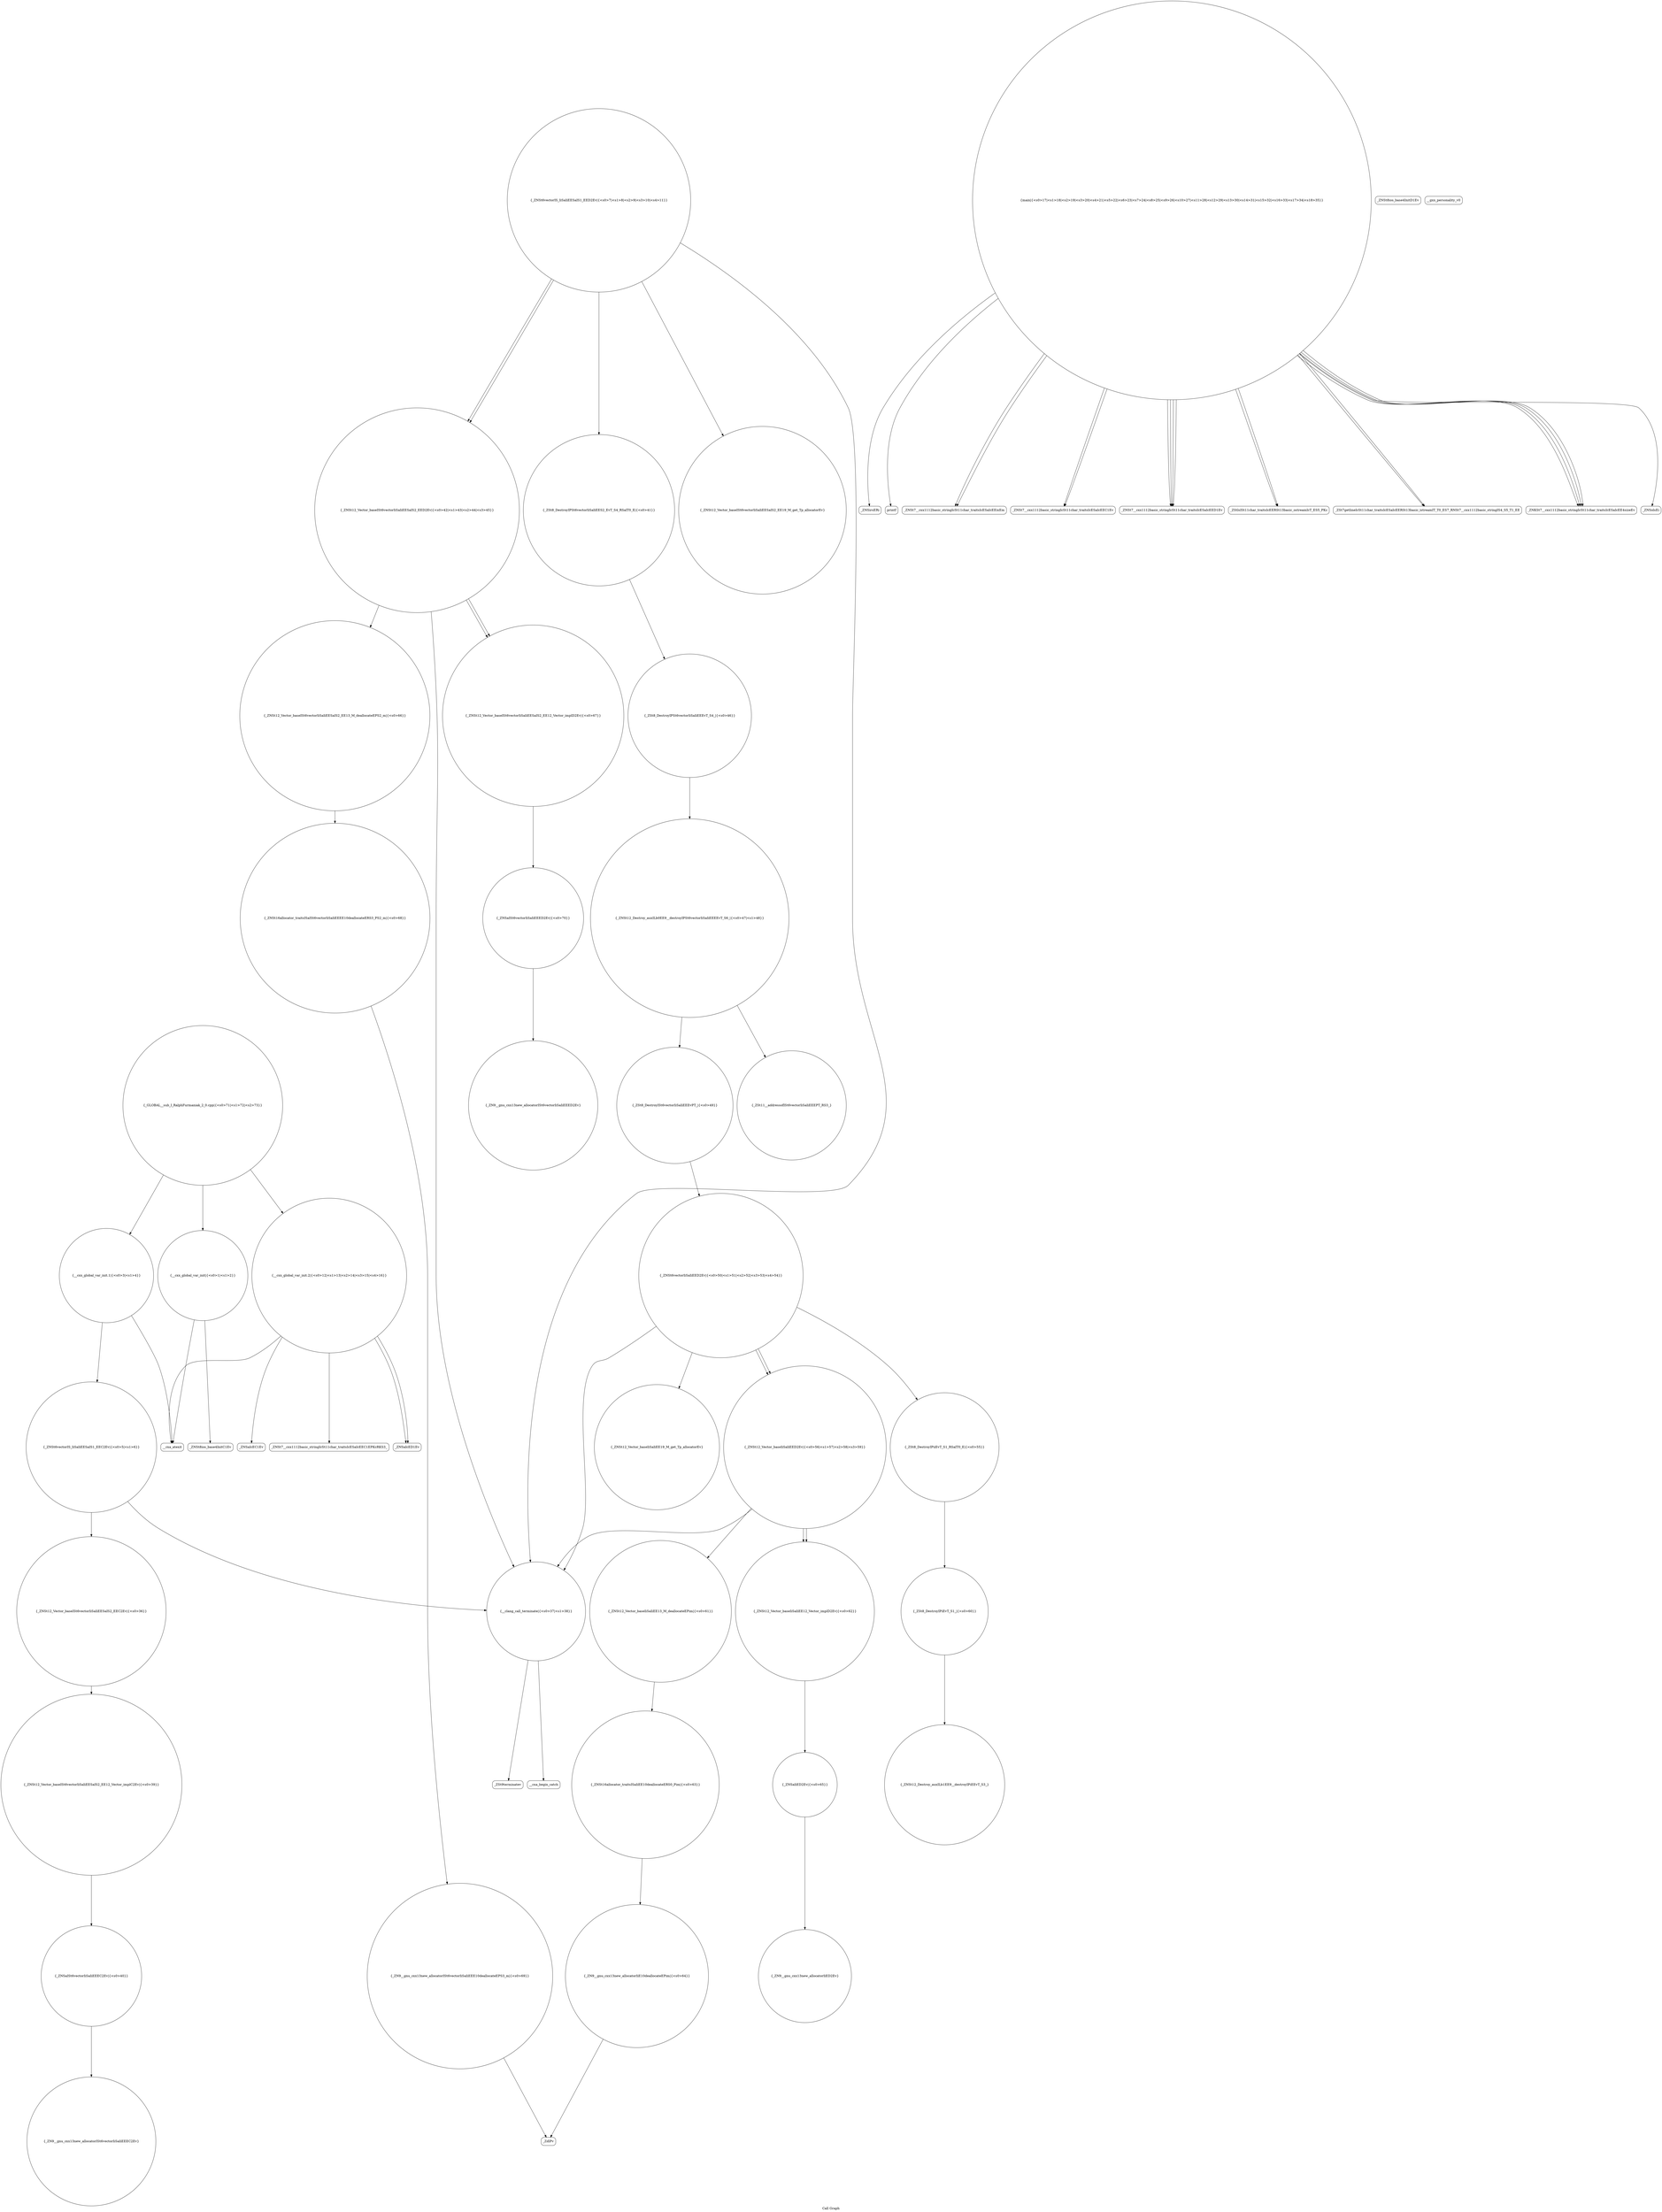 digraph "Call Graph" {
	label="Call Graph";

	Node0x55baad17bc50 [shape=record,shape=circle,label="{__cxx_global_var_init|{<s0>1|<s1>2}}"];
	Node0x55baad17bc50:s0 -> Node0x55baad17bcd0[color=black];
	Node0x55baad17bc50:s1 -> Node0x55baad243240[color=black];
	Node0x55baad244740 [shape=record,shape=circle,label="{_ZN9__gnu_cxx13new_allocatorIiE10deallocateEPim|{<s0>64}}"];
	Node0x55baad244740:s0 -> Node0x55baad2447c0[color=black];
	Node0x55baad243440 [shape=record,shape=circle,label="{__cxx_global_var_init.2|{<s0>12|<s1>13|<s2>14|<s3>15|<s4>16}}"];
	Node0x55baad243440:s0 -> Node0x55baad2434c0[color=black];
	Node0x55baad243440:s1 -> Node0x55baad243540[color=black];
	Node0x55baad243440:s2 -> Node0x55baad243640[color=black];
	Node0x55baad243440:s3 -> Node0x55baad243240[color=black];
	Node0x55baad243440:s4 -> Node0x55baad243640[color=black];
	Node0x55baad245ae0 [shape=record,shape=circle,label="{_ZN9__gnu_cxx13new_allocatorISt6vectorIiSaIiEEE10deallocateEPS3_m|{<s0>69}}"];
	Node0x55baad245ae0:s0 -> Node0x55baad2447c0[color=black];
	Node0x55baad2437c0 [shape=record,shape=Mrecord,label="{_ZNSirsERi}"];
	Node0x55baad243b40 [shape=record,shape=Mrecord,label="{printf}"];
	Node0x55baad243ec0 [shape=record,shape=circle,label="{_ZN9__gnu_cxx13new_allocatorISt6vectorIiSaIiEEEC2Ev}"];
	Node0x55baad244240 [shape=record,shape=circle,label="{_ZSt11__addressofISt6vectorIiSaIiEEEPT_RS3_}"];
	Node0x55baad2445c0 [shape=record,shape=circle,label="{_ZNSt12_Vector_baseIiSaIiEE13_M_deallocateEPim|{<s0>61}}"];
	Node0x55baad2445c0:s0 -> Node0x55baad2446c0[color=black];
	Node0x55baad2432c0 [shape=record,shape=circle,label="{__cxx_global_var_init.1|{<s0>3|<s1>4}}"];
	Node0x55baad2432c0:s0 -> Node0x55baad243340[color=black];
	Node0x55baad2432c0:s1 -> Node0x55baad243240[color=black];
	Node0x55baad245960 [shape=record,shape=circle,label="{_ZNSt12_Vector_baseISt6vectorIiSaIiEESaIS2_EE13_M_deallocateEPS2_m|{<s0>66}}"];
	Node0x55baad245960:s0 -> Node0x55baad245a60[color=black];
	Node0x55baad243640 [shape=record,shape=Mrecord,label="{_ZNSaIcED1Ev}"];
	Node0x55baad2439c0 [shape=record,shape=Mrecord,label="{_ZNSt7__cxx1112basic_stringIcSt11char_traitsIcESaIcEEixEm}"];
	Node0x55baad243d40 [shape=record,shape=Mrecord,label="{_ZSt9terminatev}"];
	Node0x55baad2440c0 [shape=record,shape=circle,label="{_ZSt8_DestroyIPSt6vectorIiSaIiEEEvT_S4_|{<s0>46}}"];
	Node0x55baad2440c0:s0 -> Node0x55baad244140[color=black];
	Node0x55baad244440 [shape=record,shape=circle,label="{_ZNSt12_Vector_baseIiSaIiEED2Ev|{<s0>56|<s1>57|<s2>58|<s3>59}}"];
	Node0x55baad244440:s0 -> Node0x55baad2445c0[color=black];
	Node0x55baad244440:s1 -> Node0x55baad244640[color=black];
	Node0x55baad244440:s2 -> Node0x55baad244640[color=black];
	Node0x55baad244440:s3 -> Node0x55baad243c40[color=black];
	Node0x55baad17bcd0 [shape=record,shape=Mrecord,label="{_ZNSt8ios_base4InitC1Ev}"];
	Node0x55baad2447c0 [shape=record,shape=Mrecord,label="{_ZdlPv}"];
	Node0x55baad2434c0 [shape=record,shape=Mrecord,label="{_ZNSaIcEC1Ev}"];
	Node0x55baad245b60 [shape=record,shape=circle,label="{_ZNSaISt6vectorIiSaIiEEED2Ev|{<s0>70}}"];
	Node0x55baad245b60:s0 -> Node0x55baad245be0[color=black];
	Node0x55baad243840 [shape=record,shape=Mrecord,label="{_ZNSt7__cxx1112basic_stringIcSt11char_traitsIcESaIcEEC1Ev}"];
	Node0x55baad243bc0 [shape=record,shape=circle,label="{_ZNSt12_Vector_baseISt6vectorIiSaIiEESaIS2_EEC2Ev|{<s0>36}}"];
	Node0x55baad243bc0:s0 -> Node0x55baad243dc0[color=black];
	Node0x55baad243f40 [shape=record,shape=circle,label="{_ZSt8_DestroyIPSt6vectorIiSaIiEES2_EvT_S4_RSaIT0_E|{<s0>41}}"];
	Node0x55baad243f40:s0 -> Node0x55baad2440c0[color=black];
	Node0x55baad2442c0 [shape=record,shape=circle,label="{_ZNSt6vectorIiSaIiEED2Ev|{<s0>50|<s1>51|<s2>52|<s3>53|<s4>54}}"];
	Node0x55baad2442c0:s0 -> Node0x55baad2443c0[color=black];
	Node0x55baad2442c0:s1 -> Node0x55baad244340[color=black];
	Node0x55baad2442c0:s2 -> Node0x55baad244440[color=black];
	Node0x55baad2442c0:s3 -> Node0x55baad244440[color=black];
	Node0x55baad2442c0:s4 -> Node0x55baad243c40[color=black];
	Node0x55baad244640 [shape=record,shape=circle,label="{_ZNSt12_Vector_baseIiSaIiEE12_Vector_implD2Ev|{<s0>62}}"];
	Node0x55baad244640:s0 -> Node0x55baad244840[color=black];
	Node0x55baad243340 [shape=record,shape=circle,label="{_ZNSt6vectorIS_IiSaIiEESaIS1_EEC2Ev|{<s0>5|<s1>6}}"];
	Node0x55baad243340:s0 -> Node0x55baad243bc0[color=black];
	Node0x55baad243340:s1 -> Node0x55baad243c40[color=black];
	Node0x55baad2459e0 [shape=record,shape=circle,label="{_ZNSt12_Vector_baseISt6vectorIiSaIiEESaIS2_EE12_Vector_implD2Ev|{<s0>67}}"];
	Node0x55baad2459e0:s0 -> Node0x55baad245b60[color=black];
	Node0x55baad2436c0 [shape=record,shape=Mrecord,label="{_ZNSt7__cxx1112basic_stringIcSt11char_traitsIcESaIcEED1Ev}"];
	Node0x55baad243a40 [shape=record,shape=Mrecord,label="{_ZStlsISt11char_traitsIcEERSt13basic_ostreamIcT_ES5_PKc}"];
	Node0x55baad243dc0 [shape=record,shape=circle,label="{_ZNSt12_Vector_baseISt6vectorIiSaIiEESaIS2_EE12_Vector_implC2Ev|{<s0>39}}"];
	Node0x55baad243dc0:s0 -> Node0x55baad243e40[color=black];
	Node0x55baad244140 [shape=record,shape=circle,label="{_ZNSt12_Destroy_auxILb0EE9__destroyIPSt6vectorIiSaIiEEEEvT_S6_|{<s0>47|<s1>48}}"];
	Node0x55baad244140:s0 -> Node0x55baad244240[color=black];
	Node0x55baad244140:s1 -> Node0x55baad2441c0[color=black];
	Node0x55baad2444c0 [shape=record,shape=circle,label="{_ZSt8_DestroyIPiEvT_S1_|{<s0>60}}"];
	Node0x55baad2444c0:s0 -> Node0x55baad244540[color=black];
	Node0x55baad2431c0 [shape=record,shape=Mrecord,label="{_ZNSt8ios_base4InitD1Ev}"];
	Node0x55baad244840 [shape=record,shape=circle,label="{_ZNSaIiED2Ev|{<s0>65}}"];
	Node0x55baad244840:s0 -> Node0x55baad2458e0[color=black];
	Node0x55baad243540 [shape=record,shape=Mrecord,label="{_ZNSt7__cxx1112basic_stringIcSt11char_traitsIcESaIcEEC1EPKcRKS3_}"];
	Node0x55baad245be0 [shape=record,shape=circle,label="{_ZN9__gnu_cxx13new_allocatorISt6vectorIiSaIiEEED2Ev}"];
	Node0x55baad2438c0 [shape=record,shape=Mrecord,label="{_ZSt7getlineIcSt11char_traitsIcESaIcEERSt13basic_istreamIT_T0_ES7_RNSt7__cxx1112basic_stringIS4_S5_T1_EE}"];
	Node0x55baad243c40 [shape=record,shape=circle,label="{__clang_call_terminate|{<s0>37|<s1>38}}"];
	Node0x55baad243c40:s0 -> Node0x55baad243cc0[color=black];
	Node0x55baad243c40:s1 -> Node0x55baad243d40[color=black];
	Node0x55baad243fc0 [shape=record,shape=circle,label="{_ZNSt12_Vector_baseISt6vectorIiSaIiEESaIS2_EE19_M_get_Tp_allocatorEv}"];
	Node0x55baad244340 [shape=record,shape=circle,label="{_ZSt8_DestroyIPiiEvT_S1_RSaIT0_E|{<s0>55}}"];
	Node0x55baad244340:s0 -> Node0x55baad2444c0[color=black];
	Node0x55baad2446c0 [shape=record,shape=circle,label="{_ZNSt16allocator_traitsISaIiEE10deallocateERS0_Pim|{<s0>63}}"];
	Node0x55baad2446c0:s0 -> Node0x55baad244740[color=black];
	Node0x55baad2433c0 [shape=record,shape=circle,label="{_ZNSt6vectorIS_IiSaIiEESaIS1_EED2Ev|{<s0>7|<s1>8|<s2>9|<s3>10|<s4>11}}"];
	Node0x55baad2433c0:s0 -> Node0x55baad243fc0[color=black];
	Node0x55baad2433c0:s1 -> Node0x55baad243f40[color=black];
	Node0x55baad2433c0:s2 -> Node0x55baad244040[color=black];
	Node0x55baad2433c0:s3 -> Node0x55baad244040[color=black];
	Node0x55baad2433c0:s4 -> Node0x55baad243c40[color=black];
	Node0x55baad245a60 [shape=record,shape=circle,label="{_ZNSt16allocator_traitsISaISt6vectorIiSaIiEEEE10deallocateERS3_PS2_m|{<s0>68}}"];
	Node0x55baad245a60:s0 -> Node0x55baad245ae0[color=black];
	Node0x55baad243740 [shape=record,shape=circle,label="{main|{<s0>17|<s1>18|<s2>19|<s3>20|<s4>21|<s5>22|<s6>23|<s7>24|<s8>25|<s9>26|<s10>27|<s11>28|<s12>29|<s13>30|<s14>31|<s15>32|<s16>33|<s17>34|<s18>35}}"];
	Node0x55baad243740:s0 -> Node0x55baad2437c0[color=black];
	Node0x55baad243740:s1 -> Node0x55baad243840[color=black];
	Node0x55baad243740:s2 -> Node0x55baad2438c0[color=black];
	Node0x55baad243740:s3 -> Node0x55baad243840[color=black];
	Node0x55baad243740:s4 -> Node0x55baad2438c0[color=black];
	Node0x55baad243740:s5 -> Node0x55baad243940[color=black];
	Node0x55baad243740:s6 -> Node0x55baad243940[color=black];
	Node0x55baad243740:s7 -> Node0x55baad2439c0[color=black];
	Node0x55baad243740:s8 -> Node0x55baad2439c0[color=black];
	Node0x55baad243740:s9 -> Node0x55baad2436c0[color=black];
	Node0x55baad243740:s10 -> Node0x55baad243a40[color=black];
	Node0x55baad243740:s11 -> Node0x55baad243ac0[color=black];
	Node0x55baad243740:s12 -> Node0x55baad243a40[color=black];
	Node0x55baad243740:s13 -> Node0x55baad243940[color=black];
	Node0x55baad243740:s14 -> Node0x55baad243940[color=black];
	Node0x55baad243740:s15 -> Node0x55baad243b40[color=black];
	Node0x55baad243740:s16 -> Node0x55baad2436c0[color=black];
	Node0x55baad243740:s17 -> Node0x55baad2436c0[color=black];
	Node0x55baad243740:s18 -> Node0x55baad2436c0[color=black];
	Node0x55baad243ac0 [shape=record,shape=Mrecord,label="{_ZNSolsEi}"];
	Node0x55baad243e40 [shape=record,shape=circle,label="{_ZNSaISt6vectorIiSaIiEEEC2Ev|{<s0>40}}"];
	Node0x55baad243e40:s0 -> Node0x55baad243ec0[color=black];
	Node0x55baad2441c0 [shape=record,shape=circle,label="{_ZSt8_DestroyISt6vectorIiSaIiEEEvPT_|{<s0>49}}"];
	Node0x55baad2441c0:s0 -> Node0x55baad2442c0[color=black];
	Node0x55baad244540 [shape=record,shape=circle,label="{_ZNSt12_Destroy_auxILb1EE9__destroyIPiEEvT_S3_}"];
	Node0x55baad243240 [shape=record,shape=Mrecord,label="{__cxa_atexit}"];
	Node0x55baad2458e0 [shape=record,shape=circle,label="{_ZN9__gnu_cxx13new_allocatorIiED2Ev}"];
	Node0x55baad2435c0 [shape=record,shape=Mrecord,label="{__gxx_personality_v0}"];
	Node0x55baad245c60 [shape=record,shape=circle,label="{_GLOBAL__sub_I_RalphFurmaniak_2_0.cpp|{<s0>71|<s1>72|<s2>73}}"];
	Node0x55baad245c60:s0 -> Node0x55baad17bc50[color=black];
	Node0x55baad245c60:s1 -> Node0x55baad2432c0[color=black];
	Node0x55baad245c60:s2 -> Node0x55baad243440[color=black];
	Node0x55baad243940 [shape=record,shape=Mrecord,label="{_ZNKSt7__cxx1112basic_stringIcSt11char_traitsIcESaIcEE4sizeEv}"];
	Node0x55baad243cc0 [shape=record,shape=Mrecord,label="{__cxa_begin_catch}"];
	Node0x55baad244040 [shape=record,shape=circle,label="{_ZNSt12_Vector_baseISt6vectorIiSaIiEESaIS2_EED2Ev|{<s0>42|<s1>43|<s2>44|<s3>45}}"];
	Node0x55baad244040:s0 -> Node0x55baad245960[color=black];
	Node0x55baad244040:s1 -> Node0x55baad2459e0[color=black];
	Node0x55baad244040:s2 -> Node0x55baad2459e0[color=black];
	Node0x55baad244040:s3 -> Node0x55baad243c40[color=black];
	Node0x55baad2443c0 [shape=record,shape=circle,label="{_ZNSt12_Vector_baseIiSaIiEE19_M_get_Tp_allocatorEv}"];
}
